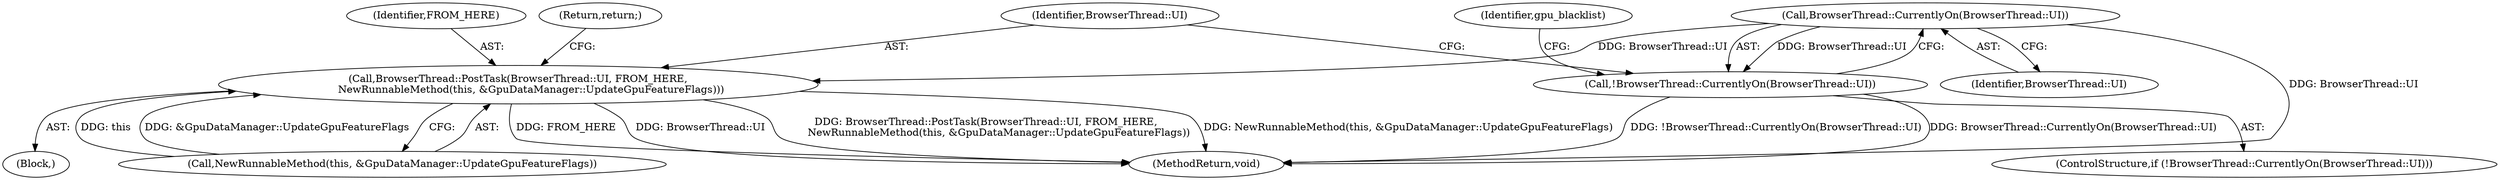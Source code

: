 digraph "0_Chrome_87c724d81f0210494211cd36814c4cb2cf4c4bd1@API" {
"1000104" [label="(Call,BrowserThread::CurrentlyOn(BrowserThread::UI))"];
"1000103" [label="(Call,!BrowserThread::CurrentlyOn(BrowserThread::UI))"];
"1000107" [label="(Call,BrowserThread::PostTask(BrowserThread::UI, FROM_HERE,\n        NewRunnableMethod(this, &GpuDataManager::UpdateGpuFeatureFlags)))"];
"1000104" [label="(Call,BrowserThread::CurrentlyOn(BrowserThread::UI))"];
"1000176" [label="(MethodReturn,void)"];
"1000108" [label="(Identifier,BrowserThread::UI)"];
"1000109" [label="(Identifier,FROM_HERE)"];
"1000105" [label="(Identifier,BrowserThread::UI)"];
"1000102" [label="(ControlStructure,if (!BrowserThread::CurrentlyOn(BrowserThread::UI)))"];
"1000103" [label="(Call,!BrowserThread::CurrentlyOn(BrowserThread::UI))"];
"1000117" [label="(Identifier,gpu_blacklist)"];
"1000106" [label="(Block,)"];
"1000110" [label="(Call,NewRunnableMethod(this, &GpuDataManager::UpdateGpuFeatureFlags))"];
"1000114" [label="(Return,return;)"];
"1000107" [label="(Call,BrowserThread::PostTask(BrowserThread::UI, FROM_HERE,\n        NewRunnableMethod(this, &GpuDataManager::UpdateGpuFeatureFlags)))"];
"1000104" -> "1000103"  [label="AST: "];
"1000104" -> "1000105"  [label="CFG: "];
"1000105" -> "1000104"  [label="AST: "];
"1000103" -> "1000104"  [label="CFG: "];
"1000104" -> "1000176"  [label="DDG: BrowserThread::UI"];
"1000104" -> "1000103"  [label="DDG: BrowserThread::UI"];
"1000104" -> "1000107"  [label="DDG: BrowserThread::UI"];
"1000103" -> "1000102"  [label="AST: "];
"1000108" -> "1000103"  [label="CFG: "];
"1000117" -> "1000103"  [label="CFG: "];
"1000103" -> "1000176"  [label="DDG: BrowserThread::CurrentlyOn(BrowserThread::UI)"];
"1000103" -> "1000176"  [label="DDG: !BrowserThread::CurrentlyOn(BrowserThread::UI)"];
"1000107" -> "1000106"  [label="AST: "];
"1000107" -> "1000110"  [label="CFG: "];
"1000108" -> "1000107"  [label="AST: "];
"1000109" -> "1000107"  [label="AST: "];
"1000110" -> "1000107"  [label="AST: "];
"1000114" -> "1000107"  [label="CFG: "];
"1000107" -> "1000176"  [label="DDG: BrowserThread::UI"];
"1000107" -> "1000176"  [label="DDG: BrowserThread::PostTask(BrowserThread::UI, FROM_HERE,\n        NewRunnableMethod(this, &GpuDataManager::UpdateGpuFeatureFlags))"];
"1000107" -> "1000176"  [label="DDG: NewRunnableMethod(this, &GpuDataManager::UpdateGpuFeatureFlags)"];
"1000107" -> "1000176"  [label="DDG: FROM_HERE"];
"1000110" -> "1000107"  [label="DDG: this"];
"1000110" -> "1000107"  [label="DDG: &GpuDataManager::UpdateGpuFeatureFlags"];
}
